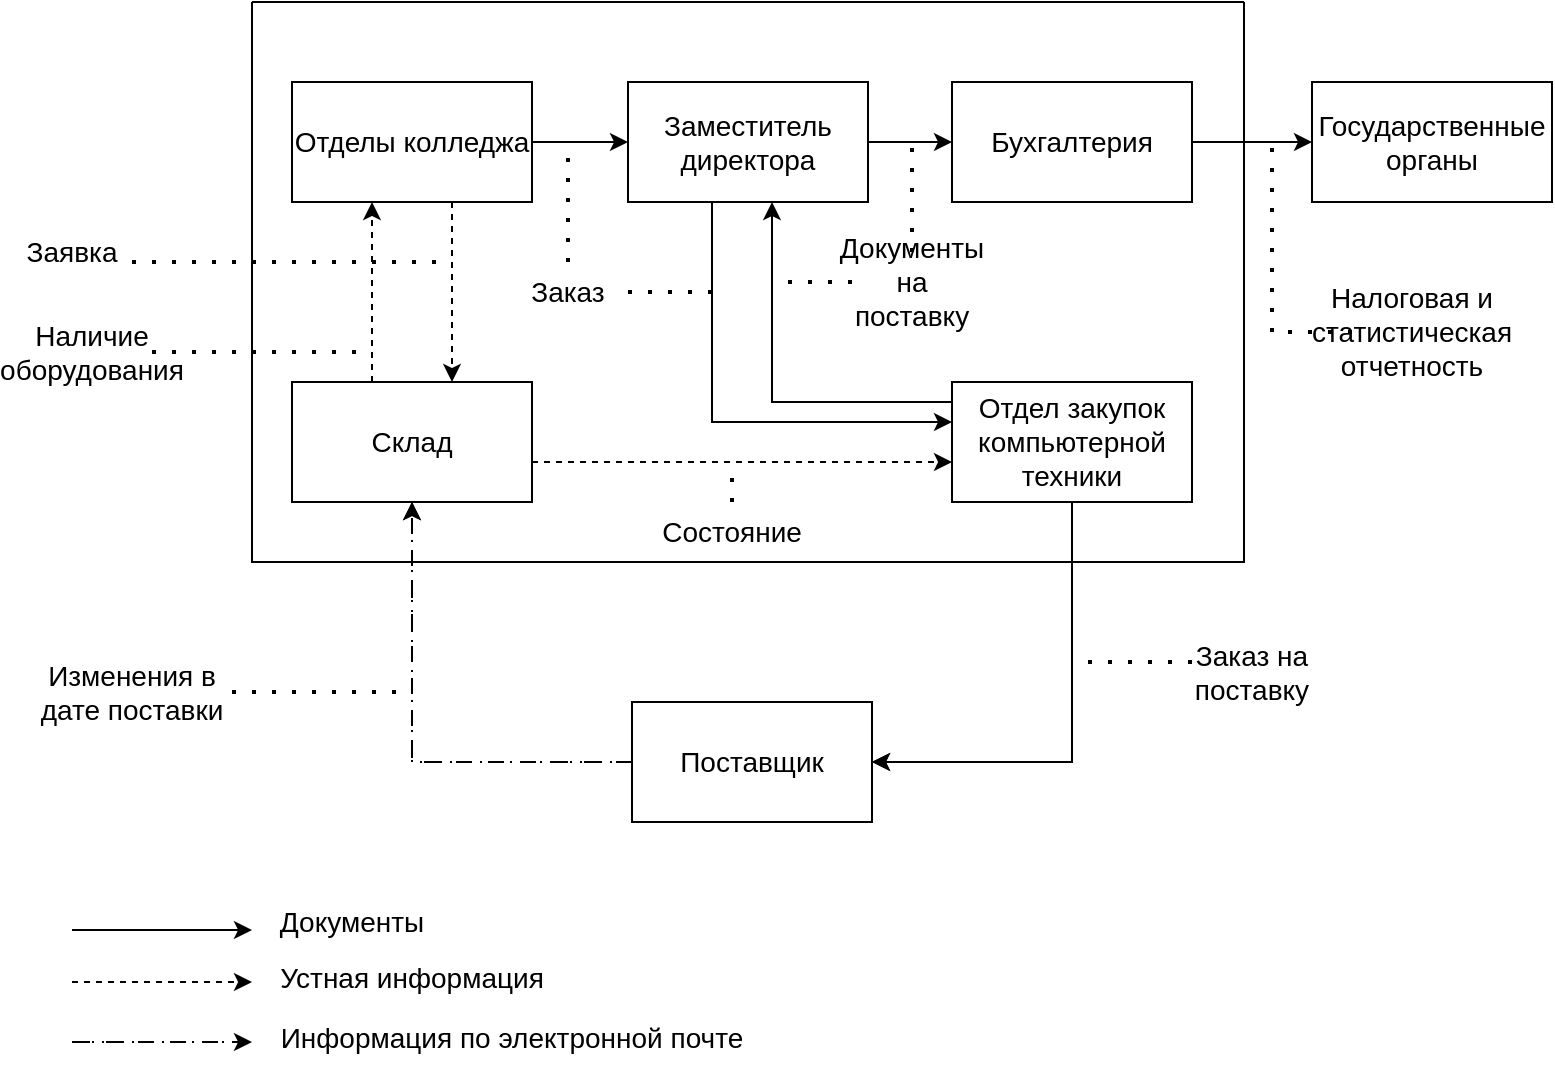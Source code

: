 <mxfile version="20.8.20" type="device"><diagram name="Страница 1" id="yzFezLVrex4fmsqw8bU6"><mxGraphModel dx="1687" dy="887" grid="1" gridSize="10" guides="1" tooltips="1" connect="1" arrows="1" fold="1" page="1" pageScale="1" pageWidth="827" pageHeight="1169" math="0" shadow="0"><root><mxCell id="0"/><mxCell id="1" parent="0"/><mxCell id="LY6iIROEEimHZ9ucPm2g-1" value="" style="swimlane;startSize=0;" vertex="1" parent="1"><mxGeometry x="210" y="110" width="496" height="280" as="geometry"><mxRectangle x="310" y="290" width="50" height="40" as="alternateBounds"/></mxGeometry></mxCell><mxCell id="LY6iIROEEimHZ9ucPm2g-6" style="edgeStyle=orthogonalEdgeStyle;rounded=0;orthogonalLoop=1;jettySize=auto;html=1;fontSize=14;" edge="1" parent="LY6iIROEEimHZ9ucPm2g-1" source="LY6iIROEEimHZ9ucPm2g-2" target="LY6iIROEEimHZ9ucPm2g-3"><mxGeometry relative="1" as="geometry"><Array as="points"><mxPoint x="230" y="210"/></Array></mxGeometry></mxCell><mxCell id="LY6iIROEEimHZ9ucPm2g-9" style="edgeStyle=orthogonalEdgeStyle;rounded=0;orthogonalLoop=1;jettySize=auto;html=1;fontSize=14;" edge="1" parent="LY6iIROEEimHZ9ucPm2g-1" source="LY6iIROEEimHZ9ucPm2g-2" target="LY6iIROEEimHZ9ucPm2g-7"><mxGeometry relative="1" as="geometry"/></mxCell><mxCell id="LY6iIROEEimHZ9ucPm2g-2" value="&lt;div&gt;Заместитель&lt;/div&gt;&lt;div&gt;директора&lt;br&gt;&lt;/div&gt;" style="rounded=0;whiteSpace=wrap;html=1;fontSize=14;" vertex="1" parent="LY6iIROEEimHZ9ucPm2g-1"><mxGeometry x="188" y="40" width="120" height="60" as="geometry"/></mxCell><mxCell id="LY6iIROEEimHZ9ucPm2g-17" style="edgeStyle=orthogonalEdgeStyle;rounded=0;orthogonalLoop=1;jettySize=auto;html=1;fontSize=14;" edge="1" parent="LY6iIROEEimHZ9ucPm2g-1" source="LY6iIROEEimHZ9ucPm2g-3" target="LY6iIROEEimHZ9ucPm2g-2"><mxGeometry relative="1" as="geometry"><Array as="points"><mxPoint x="260" y="200"/></Array></mxGeometry></mxCell><mxCell id="LY6iIROEEimHZ9ucPm2g-3" value="&lt;div&gt;Отдел закупок&lt;/div&gt;&lt;div&gt;компьютерной техники&lt;br&gt;&lt;/div&gt;" style="rounded=0;whiteSpace=wrap;html=1;fontSize=14;" vertex="1" parent="LY6iIROEEimHZ9ucPm2g-1"><mxGeometry x="350" y="190" width="120" height="60" as="geometry"/></mxCell><mxCell id="LY6iIROEEimHZ9ucPm2g-7" value="Бухгалтерия" style="rounded=0;whiteSpace=wrap;html=1;fontSize=14;" vertex="1" parent="LY6iIROEEimHZ9ucPm2g-1"><mxGeometry x="350" y="40" width="120" height="60" as="geometry"/></mxCell><mxCell id="LY6iIROEEimHZ9ucPm2g-16" style="edgeStyle=orthogonalEdgeStyle;rounded=0;orthogonalLoop=1;jettySize=auto;html=1;fontSize=14;dashed=1;" edge="1" parent="LY6iIROEEimHZ9ucPm2g-1" source="LY6iIROEEimHZ9ucPm2g-13" target="LY6iIROEEimHZ9ucPm2g-15"><mxGeometry relative="1" as="geometry"><Array as="points"><mxPoint x="60" y="160"/><mxPoint x="60" y="160"/></Array></mxGeometry></mxCell><mxCell id="LY6iIROEEimHZ9ucPm2g-50" style="edgeStyle=orthogonalEdgeStyle;rounded=0;orthogonalLoop=1;jettySize=auto;html=1;shadow=0;dashed=1;strokeColor=default;strokeWidth=1;fontSize=14;endArrow=classic;endFill=1;" edge="1" parent="LY6iIROEEimHZ9ucPm2g-1" source="LY6iIROEEimHZ9ucPm2g-13" target="LY6iIROEEimHZ9ucPm2g-3"><mxGeometry relative="1" as="geometry"><Array as="points"><mxPoint x="220" y="230"/><mxPoint x="220" y="230"/></Array></mxGeometry></mxCell><mxCell id="LY6iIROEEimHZ9ucPm2g-13" value="Склад" style="rounded=0;whiteSpace=wrap;html=1;fontSize=14;" vertex="1" parent="LY6iIROEEimHZ9ucPm2g-1"><mxGeometry x="20" y="190" width="120" height="60" as="geometry"/></mxCell><mxCell id="LY6iIROEEimHZ9ucPm2g-18" style="edgeStyle=orthogonalEdgeStyle;rounded=0;orthogonalLoop=1;jettySize=auto;html=1;fontSize=14;" edge="1" parent="LY6iIROEEimHZ9ucPm2g-1" source="LY6iIROEEimHZ9ucPm2g-15" target="LY6iIROEEimHZ9ucPm2g-2"><mxGeometry relative="1" as="geometry"/></mxCell><mxCell id="LY6iIROEEimHZ9ucPm2g-44" style="edgeStyle=orthogonalEdgeStyle;rounded=0;orthogonalLoop=1;jettySize=auto;html=1;shadow=0;strokeColor=default;strokeWidth=1;fontSize=14;endArrow=classic;endFill=1;dashed=1;" edge="1" parent="LY6iIROEEimHZ9ucPm2g-1" source="LY6iIROEEimHZ9ucPm2g-15" target="LY6iIROEEimHZ9ucPm2g-13"><mxGeometry relative="1" as="geometry"><Array as="points"><mxPoint x="100" y="160"/><mxPoint x="100" y="160"/></Array></mxGeometry></mxCell><mxCell id="LY6iIROEEimHZ9ucPm2g-15" value="Отделы колледжа" style="rounded=0;whiteSpace=wrap;html=1;fontSize=14;" vertex="1" parent="LY6iIROEEimHZ9ucPm2g-1"><mxGeometry x="20" y="40" width="120" height="60" as="geometry"/></mxCell><mxCell id="LY6iIROEEimHZ9ucPm2g-25" style="edgeStyle=orthogonalEdgeStyle;rounded=0;orthogonalLoop=1;jettySize=auto;html=1;dashed=1;fontSize=14;endArrow=none;endFill=0;strokeWidth=2;dashPattern=1 4;" edge="1" parent="LY6iIROEEimHZ9ucPm2g-1" source="LY6iIROEEimHZ9ucPm2g-24"><mxGeometry relative="1" as="geometry"><mxPoint x="260" y="140" as="targetPoint"/></mxGeometry></mxCell><mxCell id="LY6iIROEEimHZ9ucPm2g-26" style="edgeStyle=orthogonalEdgeStyle;rounded=0;orthogonalLoop=1;jettySize=auto;html=1;dashed=1;fontSize=14;endArrow=none;endFill=0;dashPattern=1 4;strokeWidth=2;" edge="1" parent="LY6iIROEEimHZ9ucPm2g-1" source="LY6iIROEEimHZ9ucPm2g-24"><mxGeometry relative="1" as="geometry"><mxPoint x="330" y="70" as="targetPoint"/></mxGeometry></mxCell><mxCell id="LY6iIROEEimHZ9ucPm2g-24" value="Документы на поставку" style="text;html=1;strokeColor=none;fillColor=none;align=center;verticalAlign=middle;whiteSpace=wrap;rounded=0;fontSize=14;" vertex="1" parent="LY6iIROEEimHZ9ucPm2g-1"><mxGeometry x="300" y="125" width="60" height="30" as="geometry"/></mxCell><mxCell id="LY6iIROEEimHZ9ucPm2g-31" style="edgeStyle=orthogonalEdgeStyle;rounded=0;orthogonalLoop=1;jettySize=auto;html=1;dashed=1;fontSize=14;endArrow=none;endFill=0;dashPattern=1 4;strokeWidth=2;" edge="1" parent="LY6iIROEEimHZ9ucPm2g-1" source="LY6iIROEEimHZ9ucPm2g-30"><mxGeometry relative="1" as="geometry"><mxPoint x="100" y="130" as="targetPoint"/><Array as="points"><mxPoint x="10" y="130"/><mxPoint x="10" y="130"/></Array></mxGeometry></mxCell><mxCell id="LY6iIROEEimHZ9ucPm2g-49" style="edgeStyle=orthogonalEdgeStyle;rounded=0;orthogonalLoop=1;jettySize=auto;html=1;shadow=0;dashed=1;dashPattern=1 4;strokeColor=default;strokeWidth=2;fontSize=14;endArrow=none;endFill=0;" edge="1" parent="LY6iIROEEimHZ9ucPm2g-1" source="LY6iIROEEimHZ9ucPm2g-48"><mxGeometry relative="1" as="geometry"><mxPoint x="158" y="70" as="targetPoint"/></mxGeometry></mxCell><mxCell id="LY6iIROEEimHZ9ucPm2g-53" style="edgeStyle=orthogonalEdgeStyle;rounded=0;orthogonalLoop=1;jettySize=auto;html=1;shadow=0;dashed=1;dashPattern=1 4;strokeColor=default;strokeWidth=2;fontSize=14;endArrow=none;endFill=0;" edge="1" parent="LY6iIROEEimHZ9ucPm2g-1" source="LY6iIROEEimHZ9ucPm2g-48"><mxGeometry relative="1" as="geometry"><mxPoint x="230" y="145" as="targetPoint"/></mxGeometry></mxCell><mxCell id="LY6iIROEEimHZ9ucPm2g-48" value="Заказ" style="text;html=1;strokeColor=none;fillColor=none;align=center;verticalAlign=middle;whiteSpace=wrap;rounded=0;fontSize=14;" vertex="1" parent="LY6iIROEEimHZ9ucPm2g-1"><mxGeometry x="128" y="130" width="60" height="30" as="geometry"/></mxCell><mxCell id="LY6iIROEEimHZ9ucPm2g-52" style="edgeStyle=orthogonalEdgeStyle;rounded=0;orthogonalLoop=1;jettySize=auto;html=1;shadow=0;dashed=1;strokeColor=default;strokeWidth=2;fontSize=14;endArrow=none;endFill=0;dashPattern=1 4;" edge="1" parent="LY6iIROEEimHZ9ucPm2g-1" source="LY6iIROEEimHZ9ucPm2g-51"><mxGeometry relative="1" as="geometry"><mxPoint x="240" y="230" as="targetPoint"/></mxGeometry></mxCell><mxCell id="LY6iIROEEimHZ9ucPm2g-51" value="Состояние" style="text;html=1;strokeColor=none;fillColor=none;align=center;verticalAlign=middle;whiteSpace=wrap;rounded=0;fontSize=14;" vertex="1" parent="LY6iIROEEimHZ9ucPm2g-1"><mxGeometry x="210" y="250" width="60" height="30" as="geometry"/></mxCell><mxCell id="LY6iIROEEimHZ9ucPm2g-14" style="edgeStyle=orthogonalEdgeStyle;rounded=0;orthogonalLoop=1;jettySize=auto;html=1;fontSize=14;dashed=1;dashPattern=8 8;" edge="1" parent="1" source="LY6iIROEEimHZ9ucPm2g-5" target="LY6iIROEEimHZ9ucPm2g-13"><mxGeometry relative="1" as="geometry"><Array as="points"><mxPoint x="290" y="490"/></Array></mxGeometry></mxCell><mxCell id="LY6iIROEEimHZ9ucPm2g-40" style="edgeStyle=orthogonalEdgeStyle;rounded=0;orthogonalLoop=1;jettySize=auto;html=1;shadow=0;dashed=1;dashPattern=1 4;strokeColor=default;strokeWidth=1;fontSize=14;endArrow=classic;endFill=1;" edge="1" parent="1" source="LY6iIROEEimHZ9ucPm2g-5" target="LY6iIROEEimHZ9ucPm2g-13"><mxGeometry relative="1" as="geometry"><Array as="points"><mxPoint x="290" y="490"/></Array></mxGeometry></mxCell><mxCell id="LY6iIROEEimHZ9ucPm2g-5" value="Поставщик" style="rounded=0;whiteSpace=wrap;html=1;fontSize=14;" vertex="1" parent="1"><mxGeometry x="400" y="460" width="120" height="60" as="geometry"/></mxCell><mxCell id="LY6iIROEEimHZ9ucPm2g-10" value="Государственные органы" style="rounded=0;whiteSpace=wrap;html=1;fontSize=14;" vertex="1" parent="1"><mxGeometry x="740" y="150" width="120" height="60" as="geometry"/></mxCell><mxCell id="LY6iIROEEimHZ9ucPm2g-11" style="edgeStyle=orthogonalEdgeStyle;rounded=0;orthogonalLoop=1;jettySize=auto;html=1;fontSize=14;" edge="1" parent="1" source="LY6iIROEEimHZ9ucPm2g-7" target="LY6iIROEEimHZ9ucPm2g-10"><mxGeometry relative="1" as="geometry"/></mxCell><mxCell id="LY6iIROEEimHZ9ucPm2g-20" style="edgeStyle=orthogonalEdgeStyle;rounded=0;orthogonalLoop=1;jettySize=auto;html=1;fontSize=14;endArrow=none;endFill=0;dashed=1;dashPattern=1 4;strokeWidth=2;" edge="1" parent="1" source="LY6iIROEEimHZ9ucPm2g-19"><mxGeometry relative="1" as="geometry"><mxPoint x="620" y="440" as="targetPoint"/><Array as="points"><mxPoint x="710" y="440"/></Array></mxGeometry></mxCell><mxCell id="LY6iIROEEimHZ9ucPm2g-19" value="Заказ на поставку" style="text;html=1;strokeColor=none;fillColor=none;align=center;verticalAlign=middle;whiteSpace=wrap;rounded=0;fontSize=14;" vertex="1" parent="1"><mxGeometry x="680" y="430" width="60" height="30" as="geometry"/></mxCell><mxCell id="LY6iIROEEimHZ9ucPm2g-28" style="edgeStyle=orthogonalEdgeStyle;rounded=0;orthogonalLoop=1;jettySize=auto;html=1;dashed=1;fontSize=14;endArrow=none;endFill=0;strokeWidth=2;dashPattern=1 4;" edge="1" parent="1" source="LY6iIROEEimHZ9ucPm2g-27"><mxGeometry relative="1" as="geometry"><mxPoint x="720" y="180" as="targetPoint"/><Array as="points"><mxPoint x="720" y="275"/></Array></mxGeometry></mxCell><mxCell id="LY6iIROEEimHZ9ucPm2g-27" value="Налоговая и статистическая отчетность" style="text;html=1;strokeColor=none;fillColor=none;align=center;verticalAlign=middle;whiteSpace=wrap;rounded=0;fontSize=14;" vertex="1" parent="1"><mxGeometry x="760" y="260" width="60" height="30" as="geometry"/></mxCell><mxCell id="LY6iIROEEimHZ9ucPm2g-34" style="edgeStyle=orthogonalEdgeStyle;rounded=0;orthogonalLoop=1;jettySize=auto;html=1;entryX=1;entryY=0.5;entryDx=0;entryDy=0;shadow=0;strokeWidth=1;fontSize=14;endArrow=classic;endFill=1;strokeColor=default;snapToPoint=0;fixDash=0;dashed=1;dashPattern=8 8;" edge="1" parent="1" source="LY6iIROEEimHZ9ucPm2g-3" target="LY6iIROEEimHZ9ucPm2g-5"><mxGeometry relative="1" as="geometry"><Array as="points"><mxPoint x="620" y="490"/></Array></mxGeometry></mxCell><mxCell id="LY6iIROEEimHZ9ucPm2g-39" style="edgeStyle=orthogonalEdgeStyle;rounded=0;orthogonalLoop=1;jettySize=auto;html=1;shadow=0;strokeColor=default;strokeWidth=1;fontSize=14;endArrow=classic;endFill=1;" edge="1" parent="1" source="LY6iIROEEimHZ9ucPm2g-3" target="LY6iIROEEimHZ9ucPm2g-5"><mxGeometry relative="1" as="geometry"><Array as="points"><mxPoint x="620" y="490"/></Array></mxGeometry></mxCell><mxCell id="LY6iIROEEimHZ9ucPm2g-42" style="edgeStyle=orthogonalEdgeStyle;rounded=0;orthogonalLoop=1;jettySize=auto;html=1;shadow=0;dashed=1;dashPattern=1 4;strokeColor=default;strokeWidth=2;fontSize=14;endArrow=none;endFill=0;" edge="1" parent="1" source="LY6iIROEEimHZ9ucPm2g-41"><mxGeometry relative="1" as="geometry"><mxPoint x="290" y="455" as="targetPoint"/></mxGeometry></mxCell><mxCell id="LY6iIROEEimHZ9ucPm2g-41" value="Изменения в дате поставки" style="text;html=1;strokeColor=none;fillColor=none;align=center;verticalAlign=middle;whiteSpace=wrap;rounded=0;fontSize=14;" vertex="1" parent="1"><mxGeometry x="100" y="440" width="100" height="30" as="geometry"/></mxCell><mxCell id="LY6iIROEEimHZ9ucPm2g-47" style="edgeStyle=orthogonalEdgeStyle;rounded=0;orthogonalLoop=1;jettySize=auto;html=1;shadow=0;dashed=1;strokeColor=default;strokeWidth=2;fontSize=14;endArrow=none;endFill=0;dashPattern=1 4;" edge="1" parent="1" source="LY6iIROEEimHZ9ucPm2g-46"><mxGeometry relative="1" as="geometry"><mxPoint x="270" y="285" as="targetPoint"/></mxGeometry></mxCell><mxCell id="LY6iIROEEimHZ9ucPm2g-46" value="Наличие оборудования" style="text;html=1;strokeColor=none;fillColor=none;align=center;verticalAlign=middle;whiteSpace=wrap;rounded=0;fontSize=14;" vertex="1" parent="1"><mxGeometry x="100" y="270" width="60" height="30" as="geometry"/></mxCell><mxCell id="LY6iIROEEimHZ9ucPm2g-30" value="Заявка" style="text;html=1;strokeColor=none;fillColor=none;align=center;verticalAlign=middle;whiteSpace=wrap;rounded=0;fontSize=14;" vertex="1" parent="1"><mxGeometry x="90" y="220" width="60" height="30" as="geometry"/></mxCell><mxCell id="LY6iIROEEimHZ9ucPm2g-68" value="" style="group" vertex="1" connectable="0" parent="1"><mxGeometry x="120" y="550" width="340" height="95" as="geometry"/></mxCell><mxCell id="LY6iIROEEimHZ9ucPm2g-59" style="edgeStyle=orthogonalEdgeStyle;rounded=0;orthogonalLoop=1;jettySize=auto;html=1;entryX=0.5;entryY=0;entryDx=0;entryDy=0;shadow=0;strokeColor=default;strokeWidth=1;fontSize=14;endArrow=classic;endFill=1;" edge="1" parent="LY6iIROEEimHZ9ucPm2g-68"><mxGeometry relative="1" as="geometry"><mxPoint y="24" as="sourcePoint"/><mxPoint x="90" y="24" as="targetPoint"/></mxGeometry></mxCell><mxCell id="LY6iIROEEimHZ9ucPm2g-61" style="edgeStyle=orthogonalEdgeStyle;rounded=0;orthogonalLoop=1;jettySize=auto;html=1;shadow=0;strokeColor=default;strokeWidth=1;fontSize=14;endArrow=classic;endFill=1;dashed=1;" edge="1" parent="LY6iIROEEimHZ9ucPm2g-68"><mxGeometry relative="1" as="geometry"><mxPoint y="50" as="sourcePoint"/><mxPoint x="90" y="50" as="targetPoint"/></mxGeometry></mxCell><mxCell id="LY6iIROEEimHZ9ucPm2g-63" style="edgeStyle=orthogonalEdgeStyle;rounded=0;orthogonalLoop=1;jettySize=auto;html=1;shadow=0;dashed=1;strokeColor=default;strokeWidth=1;fontSize=14;endArrow=classic;endFill=1;dashPattern=8 8;" edge="1" parent="LY6iIROEEimHZ9ucPm2g-68"><mxGeometry relative="1" as="geometry"><mxPoint x="1" y="80" as="sourcePoint"/><mxPoint x="90" y="80" as="targetPoint"/></mxGeometry></mxCell><mxCell id="LY6iIROEEimHZ9ucPm2g-64" style="edgeStyle=orthogonalEdgeStyle;rounded=0;orthogonalLoop=1;jettySize=auto;html=1;shadow=0;strokeColor=default;strokeWidth=1;fontSize=14;endArrow=none;endFill=0;dashed=1;dashPattern=1 4;" edge="1" parent="LY6iIROEEimHZ9ucPm2g-68"><mxGeometry relative="1" as="geometry"><mxPoint y="80" as="sourcePoint"/><mxPoint x="90" y="80" as="targetPoint"/></mxGeometry></mxCell><mxCell id="LY6iIROEEimHZ9ucPm2g-65" value="Документы" style="text;html=1;strokeColor=none;fillColor=none;align=center;verticalAlign=middle;whiteSpace=wrap;rounded=0;fontSize=14;" vertex="1" parent="LY6iIROEEimHZ9ucPm2g-68"><mxGeometry x="110" width="60" height="40" as="geometry"/></mxCell><mxCell id="LY6iIROEEimHZ9ucPm2g-66" value="Устная информация" style="text;html=1;strokeColor=none;fillColor=none;align=center;verticalAlign=middle;whiteSpace=wrap;rounded=0;fontSize=14;" vertex="1" parent="LY6iIROEEimHZ9ucPm2g-68"><mxGeometry x="100" y="30" width="140" height="35" as="geometry"/></mxCell><mxCell id="LY6iIROEEimHZ9ucPm2g-67" value="Информация по электронной почте" style="text;html=1;strokeColor=none;fillColor=none;align=center;verticalAlign=middle;whiteSpace=wrap;rounded=0;fontSize=14;" vertex="1" parent="LY6iIROEEimHZ9ucPm2g-68"><mxGeometry x="100" y="60" width="240" height="35" as="geometry"/></mxCell></root></mxGraphModel></diagram></mxfile>